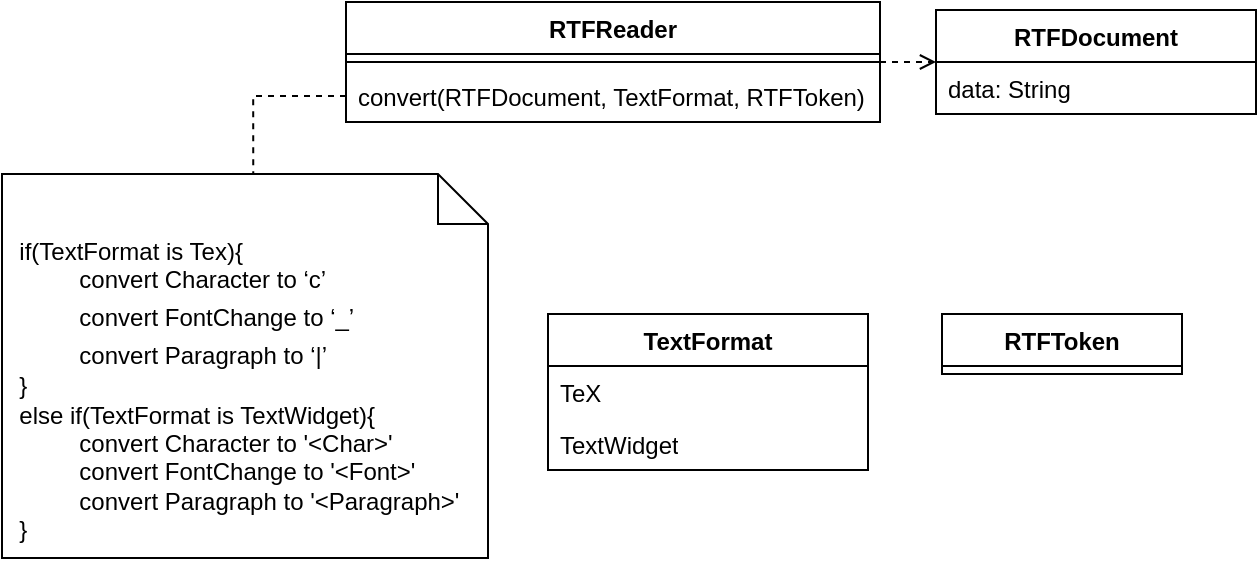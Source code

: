 <mxfile version="21.2.9" type="github" pages="2">
  <diagram name="initialDesign" id="O0G_r-xcLkvV23Vq3-Iy">
    <mxGraphModel dx="1050" dy="582" grid="0" gridSize="10" guides="1" tooltips="1" connect="1" arrows="1" fold="1" page="1" pageScale="1" pageWidth="850" pageHeight="1100" math="0" shadow="0">
      <root>
        <mxCell id="0" />
        <mxCell id="1" parent="0" />
        <mxCell id="eTXyXN_FoYmH8r40J368-11" style="edgeStyle=orthogonalEdgeStyle;rounded=0;orthogonalLoop=1;jettySize=auto;html=1;exitX=1;exitY=0.5;exitDx=0;exitDy=0;entryX=0;entryY=0.5;entryDx=0;entryDy=0;dashed=1;endArrow=open;endFill=0;" edge="1" parent="1" source="eTXyXN_FoYmH8r40J368-1" target="eTXyXN_FoYmH8r40J368-5">
          <mxGeometry relative="1" as="geometry" />
        </mxCell>
        <mxCell id="eTXyXN_FoYmH8r40J368-22" style="edgeStyle=orthogonalEdgeStyle;rounded=0;orthogonalLoop=1;jettySize=auto;html=1;exitX=0;exitY=0.5;exitDx=0;exitDy=0;dashed=1;endArrow=none;endFill=0;entryX=0.517;entryY=0.023;entryDx=0;entryDy=0;entryPerimeter=0;" edge="1" parent="1" source="eTXyXN_FoYmH8r40J368-4" target="eTXyXN_FoYmH8r40J368-21">
          <mxGeometry relative="1" as="geometry">
            <mxPoint x="129" y="220" as="targetPoint" />
          </mxGeometry>
        </mxCell>
        <mxCell id="eTXyXN_FoYmH8r40J368-1" value="RTFReader" style="swimlane;fontStyle=1;align=center;verticalAlign=top;childLayout=stackLayout;horizontal=1;startSize=26;horizontalStack=0;resizeParent=1;resizeParentMax=0;resizeLast=0;collapsible=1;marginBottom=0;whiteSpace=wrap;html=1;" vertex="1" parent="1">
          <mxGeometry x="221" y="143" width="267" height="60" as="geometry">
            <mxRectangle x="261" y="143" width="100" height="30" as="alternateBounds" />
          </mxGeometry>
        </mxCell>
        <mxCell id="eTXyXN_FoYmH8r40J368-3" value="" style="line;strokeWidth=1;fillColor=none;align=left;verticalAlign=middle;spacingTop=-1;spacingLeft=3;spacingRight=3;rotatable=0;labelPosition=right;points=[];portConstraint=eastwest;strokeColor=inherit;" vertex="1" parent="eTXyXN_FoYmH8r40J368-1">
          <mxGeometry y="26" width="267" height="8" as="geometry" />
        </mxCell>
        <mxCell id="eTXyXN_FoYmH8r40J368-4" value="convert(RTFDocument, TextFormat, RTFToken)" style="text;strokeColor=none;fillColor=none;align=left;verticalAlign=top;spacingLeft=4;spacingRight=4;overflow=hidden;rotatable=0;points=[[0,0.5],[1,0.5]];portConstraint=eastwest;whiteSpace=wrap;html=1;" vertex="1" parent="eTXyXN_FoYmH8r40J368-1">
          <mxGeometry y="34" width="267" height="26" as="geometry" />
        </mxCell>
        <mxCell id="eTXyXN_FoYmH8r40J368-5" value="RTFDocument" style="swimlane;fontStyle=1;align=center;verticalAlign=top;childLayout=stackLayout;horizontal=1;startSize=26;horizontalStack=0;resizeParent=1;resizeParentMax=0;resizeLast=0;collapsible=1;marginBottom=0;whiteSpace=wrap;html=1;" vertex="1" parent="1">
          <mxGeometry x="516" y="147" width="160" height="52" as="geometry">
            <mxRectangle x="370" y="165" width="120" height="30" as="alternateBounds" />
          </mxGeometry>
        </mxCell>
        <mxCell id="eTXyXN_FoYmH8r40J368-6" value="data: String" style="text;strokeColor=none;fillColor=none;align=left;verticalAlign=top;spacingLeft=4;spacingRight=4;overflow=hidden;rotatable=0;points=[[0,0.5],[1,0.5]];portConstraint=eastwest;whiteSpace=wrap;html=1;" vertex="1" parent="eTXyXN_FoYmH8r40J368-5">
          <mxGeometry y="26" width="160" height="26" as="geometry" />
        </mxCell>
        <mxCell id="eTXyXN_FoYmH8r40J368-12" value="TextFormat" style="swimlane;fontStyle=1;align=center;verticalAlign=top;childLayout=stackLayout;horizontal=1;startSize=26;horizontalStack=0;resizeParent=1;resizeParentMax=0;resizeLast=0;collapsible=1;marginBottom=0;whiteSpace=wrap;html=1;" vertex="1" parent="1">
          <mxGeometry x="322" y="299" width="160" height="78" as="geometry">
            <mxRectangle x="377" y="297" width="120" height="30" as="alternateBounds" />
          </mxGeometry>
        </mxCell>
        <mxCell id="eTXyXN_FoYmH8r40J368-13" value="TeX" style="text;strokeColor=none;fillColor=none;align=left;verticalAlign=top;spacingLeft=4;spacingRight=4;overflow=hidden;rotatable=0;points=[[0,0.5],[1,0.5]];portConstraint=eastwest;whiteSpace=wrap;html=1;" vertex="1" parent="eTXyXN_FoYmH8r40J368-12">
          <mxGeometry y="26" width="160" height="26" as="geometry" />
        </mxCell>
        <mxCell id="eTXyXN_FoYmH8r40J368-14" value="TextWidget" style="text;strokeColor=none;fillColor=none;align=left;verticalAlign=top;spacingLeft=4;spacingRight=4;overflow=hidden;rotatable=0;points=[[0,0.5],[1,0.5]];portConstraint=eastwest;whiteSpace=wrap;html=1;" vertex="1" parent="eTXyXN_FoYmH8r40J368-12">
          <mxGeometry y="52" width="160" height="26" as="geometry" />
        </mxCell>
        <mxCell id="eTXyXN_FoYmH8r40J368-21" value="&amp;nbsp; if(TextFormat is Tex){&lt;br&gt;&amp;nbsp; &amp;nbsp; &amp;nbsp; &amp;nbsp; &amp;nbsp; &amp;nbsp;convert Character&amp;nbsp;to ‘c’&lt;br&gt;&lt;span style=&quot;font-size: medium;&quot;&gt;&lt;/span&gt;&amp;nbsp; &amp;nbsp; &amp;nbsp; &amp;nbsp; &amp;nbsp; &amp;nbsp;convert FontChange&amp;nbsp;to ‘_’&lt;br&gt;&lt;span style=&quot;font-size: medium;&quot;&gt;&lt;/span&gt;&amp;nbsp; &amp;nbsp; &amp;nbsp; &amp;nbsp; &amp;nbsp; &amp;nbsp;convert Paragraph&amp;nbsp;to ‘|’&lt;span style=&quot;font-size: medium;&quot;&gt;&lt;/span&gt;&lt;br&gt;&lt;div style=&quot;&quot;&gt;&amp;nbsp; }&lt;/div&gt;&lt;div style=&quot;&quot;&gt;&amp;nbsp; else if(TextFormat is TextWidget){&lt;/div&gt;&lt;div style=&quot;&quot;&gt;&amp;nbsp; &amp;nbsp; &amp;nbsp; &amp;nbsp; &amp;nbsp; &amp;nbsp;convert Character&amp;nbsp;to &#39;&amp;lt;Char&amp;gt;&#39;&lt;/div&gt;&amp;nbsp; &amp;nbsp; &amp;nbsp; &amp;nbsp; &amp;nbsp; &amp;nbsp;convert FontChange&amp;nbsp;to &#39;&amp;lt;Font&amp;gt;&#39;&lt;br&gt;&amp;nbsp; &amp;nbsp; &amp;nbsp; &amp;nbsp; &amp;nbsp; &amp;nbsp;convert Paragraph&amp;nbsp;to &#39;&amp;lt;Paragraph&amp;gt;&#39;&lt;br&gt;&lt;span style=&quot;font-size: medium;&quot;&gt;&lt;/span&gt;&lt;div style=&quot;&quot;&gt;&amp;nbsp; }&lt;/div&gt;" style="shape=note2;boundedLbl=1;whiteSpace=wrap;html=1;size=25;verticalAlign=top;align=left;" vertex="1" parent="1">
          <mxGeometry x="49" y="229" width="243" height="192" as="geometry" />
        </mxCell>
        <mxCell id="Vct7IWjf2K8t1TpTTEv0-1" value="RTFToken" style="swimlane;fontStyle=1;align=center;verticalAlign=top;childLayout=stackLayout;horizontal=1;startSize=26;horizontalStack=0;resizeParent=1;resizeParentMax=0;resizeLast=0;collapsible=1;marginBottom=0;whiteSpace=wrap;html=1;" vertex="1" collapsed="1" parent="1">
          <mxGeometry x="519" y="299" width="120" height="30" as="geometry">
            <mxRectangle x="633" y="236" width="160" height="104" as="alternateBounds" />
          </mxGeometry>
        </mxCell>
        <mxCell id="Vct7IWjf2K8t1TpTTEv0-2" value="Character: String" style="text;strokeColor=none;fillColor=none;align=left;verticalAlign=top;spacingLeft=4;spacingRight=4;overflow=hidden;rotatable=0;points=[[0,0.5],[1,0.5]];portConstraint=eastwest;whiteSpace=wrap;html=1;" vertex="1" parent="Vct7IWjf2K8t1TpTTEv0-1">
          <mxGeometry y="26" width="160" height="26" as="geometry" />
        </mxCell>
        <mxCell id="Vct7IWjf2K8t1TpTTEv0-3" value="FontChange: String" style="text;strokeColor=none;fillColor=none;align=left;verticalAlign=top;spacingLeft=4;spacingRight=4;overflow=hidden;rotatable=0;points=[[0,0.5],[1,0.5]];portConstraint=eastwest;whiteSpace=wrap;html=1;" vertex="1" parent="Vct7IWjf2K8t1TpTTEv0-1">
          <mxGeometry y="52" width="160" height="26" as="geometry" />
        </mxCell>
        <mxCell id="Vct7IWjf2K8t1TpTTEv0-4" value="Paragraph: String" style="text;strokeColor=none;fillColor=none;align=left;verticalAlign=top;spacingLeft=4;spacingRight=4;overflow=hidden;rotatable=0;points=[[0,0.5],[1,0.5]];portConstraint=eastwest;whiteSpace=wrap;html=1;" vertex="1" parent="Vct7IWjf2K8t1TpTTEv0-1">
          <mxGeometry y="78" width="160" height="26" as="geometry" />
        </mxCell>
      </root>
    </mxGraphModel>
  </diagram>
  <diagram id="QQum5BAwwPmxUPZXqS6y" name="refactoredDesign">
    <mxGraphModel dx="1050" dy="582" grid="0" gridSize="10" guides="1" tooltips="1" connect="1" arrows="1" fold="1" page="1" pageScale="1" pageWidth="850" pageHeight="1100" math="0" shadow="0">
      <root>
        <mxCell id="0" />
        <mxCell id="1" parent="0" />
        <mxCell id="JhMXqLvKe_6De1wjjEH--1" style="edgeStyle=orthogonalEdgeStyle;rounded=0;orthogonalLoop=1;jettySize=auto;html=1;exitX=1;exitY=0.5;exitDx=0;exitDy=0;entryX=0;entryY=0.5;entryDx=0;entryDy=0;dashed=1;endArrow=open;endFill=0;" edge="1" parent="1" source="JhMXqLvKe_6De1wjjEH--28" target="JhMXqLvKe_6De1wjjEH--7">
          <mxGeometry relative="1" as="geometry">
            <mxPoint x="427" y="173" as="sourcePoint" />
          </mxGeometry>
        </mxCell>
        <mxCell id="JhMXqLvKe_6De1wjjEH--2" style="edgeStyle=orthogonalEdgeStyle;rounded=0;orthogonalLoop=1;jettySize=auto;html=1;exitX=0.5;exitY=1;exitDx=0;exitDy=0;entryX=0;entryY=0.5;entryDx=0;entryDy=0;endArrow=open;endFill=0;" edge="1" parent="1" source="JhMXqLvKe_6De1wjjEH--28" target="JhMXqLvKe_6De1wjjEH--25">
          <mxGeometry relative="1" as="geometry">
            <mxPoint x="324" y="203" as="sourcePoint" />
            <mxPoint x="481" y="319" as="targetPoint" />
          </mxGeometry>
        </mxCell>
        <mxCell id="JhMXqLvKe_6De1wjjEH--3" style="edgeStyle=orthogonalEdgeStyle;rounded=0;orthogonalLoop=1;jettySize=auto;html=1;dashed=1;endArrow=none;endFill=0;entryX=0.517;entryY=0.023;entryDx=0;entryDy=0;entryPerimeter=0;exitX=0;exitY=0.5;exitDx=0;exitDy=0;" edge="1" parent="1" source="JhMXqLvKe_6De1wjjEH--31" target="JhMXqLvKe_6De1wjjEH--14">
          <mxGeometry relative="1" as="geometry">
            <mxPoint x="129" y="220" as="targetPoint" />
            <mxPoint x="144" y="125" as="sourcePoint" />
          </mxGeometry>
        </mxCell>
        <mxCell id="JhMXqLvKe_6De1wjjEH--7" value="RTFDocument" style="swimlane;fontStyle=1;align=center;verticalAlign=top;childLayout=stackLayout;horizontal=1;startSize=26;horizontalStack=0;resizeParent=1;resizeParentMax=0;resizeLast=0;collapsible=1;marginBottom=0;whiteSpace=wrap;html=1;" vertex="1" parent="1">
          <mxGeometry x="497" y="116" width="160" height="52" as="geometry">
            <mxRectangle x="370" y="165" width="120" height="30" as="alternateBounds" />
          </mxGeometry>
        </mxCell>
        <mxCell id="JhMXqLvKe_6De1wjjEH--8" value="data: String" style="text;strokeColor=none;fillColor=none;align=left;verticalAlign=top;spacingLeft=4;spacingRight=4;overflow=hidden;rotatable=0;points=[[0,0.5],[1,0.5]];portConstraint=eastwest;whiteSpace=wrap;html=1;" vertex="1" parent="JhMXqLvKe_6De1wjjEH--7">
          <mxGeometry y="26" width="160" height="26" as="geometry" />
        </mxCell>
        <mxCell id="JhMXqLvKe_6De1wjjEH--14" value="&amp;nbsp; if(converter.containsKey(TextFormat)){&lt;br&gt;&amp;nbsp; &amp;nbsp; &amp;nbsp; &amp;nbsp; converter.get(TextFormat).convert();&lt;br&gt;&lt;div style=&quot;&quot;&gt;&amp;nbsp; }&lt;/div&gt;&lt;div style=&quot;&quot;&gt;&amp;nbsp; else {&lt;/div&gt;&lt;div style=&quot;&quot;&gt;&amp;nbsp; &amp;nbsp; &amp;nbsp; &amp;nbsp; print(&quot;RTF Reader does not provide&amp;nbsp;&lt;/div&gt;&lt;div style=&quot;&quot;&gt;&amp;nbsp; &amp;nbsp; &amp;nbsp; &amp;nbsp; this kind of text format conversion.&quot;);&lt;/div&gt;&lt;div style=&quot;&quot;&gt;&amp;nbsp; }&lt;/div&gt;" style="shape=note2;boundedLbl=1;whiteSpace=wrap;html=1;size=25;verticalAlign=top;align=left;" vertex="1" parent="1">
          <mxGeometry x="35" y="225" width="239" height="144" as="geometry" />
        </mxCell>
        <mxCell id="JhMXqLvKe_6De1wjjEH--26" style="edgeStyle=orthogonalEdgeStyle;rounded=0;orthogonalLoop=1;jettySize=auto;html=1;exitX=0.5;exitY=0;exitDx=0;exitDy=0;entryX=0.5;entryY=1;entryDx=0;entryDy=0;dashed=1;endArrow=block;endFill=0;" edge="1" parent="1" source="JhMXqLvKe_6De1wjjEH--15" target="JhMXqLvKe_6De1wjjEH--25">
          <mxGeometry relative="1" as="geometry" />
        </mxCell>
        <mxCell id="JhMXqLvKe_6De1wjjEH--15" value="TexConverter" style="swimlane;fontStyle=1;align=center;verticalAlign=top;childLayout=stackLayout;horizontal=1;startSize=26;horizontalStack=0;resizeParent=1;resizeParentMax=0;resizeLast=0;collapsible=1;marginBottom=0;whiteSpace=wrap;html=1;" vertex="1" parent="1">
          <mxGeometry x="289.5" y="419" width="160" height="52" as="geometry">
            <mxRectangle x="370" y="300" width="120" height="30" as="alternateBounds" />
          </mxGeometry>
        </mxCell>
        <mxCell id="JhMXqLvKe_6De1wjjEH--16" value="convert(RTFDocument)" style="text;strokeColor=none;fillColor=none;align=left;verticalAlign=top;spacingLeft=4;spacingRight=4;overflow=hidden;rotatable=0;points=[[0,0.5],[1,0.5]];portConstraint=eastwest;whiteSpace=wrap;html=1;" vertex="1" parent="JhMXqLvKe_6De1wjjEH--15">
          <mxGeometry y="26" width="160" height="26" as="geometry" />
        </mxCell>
        <mxCell id="JhMXqLvKe_6De1wjjEH--27" style="edgeStyle=orthogonalEdgeStyle;rounded=0;orthogonalLoop=1;jettySize=auto;html=1;exitX=0.5;exitY=0;exitDx=0;exitDy=0;entryX=0.5;entryY=1;entryDx=0;entryDy=0;endArrow=block;endFill=0;dashed=1;" edge="1" parent="1" source="JhMXqLvKe_6De1wjjEH--18" target="JhMXqLvKe_6De1wjjEH--25">
          <mxGeometry relative="1" as="geometry" />
        </mxCell>
        <mxCell id="JhMXqLvKe_6De1wjjEH--18" value="TextWidgetConverter" style="swimlane;fontStyle=1;align=center;verticalAlign=top;childLayout=stackLayout;horizontal=1;startSize=26;horizontalStack=0;resizeParent=1;resizeParentMax=0;resizeLast=0;collapsible=1;marginBottom=0;whiteSpace=wrap;html=1;" vertex="1" parent="1">
          <mxGeometry x="499.5" y="419" width="160" height="52" as="geometry">
            <mxRectangle x="370" y="300" width="120" height="30" as="alternateBounds" />
          </mxGeometry>
        </mxCell>
        <mxCell id="JhMXqLvKe_6De1wjjEH--19" value="convert(RTFDocument)" style="text;strokeColor=none;fillColor=none;align=left;verticalAlign=top;spacingLeft=4;spacingRight=4;overflow=hidden;rotatable=0;points=[[0,0.5],[1,0.5]];portConstraint=eastwest;whiteSpace=wrap;html=1;" vertex="1" parent="JhMXqLvKe_6De1wjjEH--18">
          <mxGeometry y="26" width="160" height="26" as="geometry" />
        </mxCell>
        <mxCell id="3UTdzjkS1olrKLx2e793-6" style="edgeStyle=orthogonalEdgeStyle;rounded=0;orthogonalLoop=1;jettySize=auto;html=1;exitX=1;exitY=0.5;exitDx=0;exitDy=0;entryX=0;entryY=0.5;entryDx=0;entryDy=0;endArrow=open;endFill=0;dashed=1;" edge="1" parent="1" source="JhMXqLvKe_6De1wjjEH--25" target="3UTdzjkS1olrKLx2e793-1">
          <mxGeometry relative="1" as="geometry" />
        </mxCell>
        <mxCell id="JhMXqLvKe_6De1wjjEH--25" value="&lt;p style=&quot;margin:0px;margin-top:4px;text-align:center;&quot;&gt;&lt;i&gt;&amp;lt;&amp;lt;Interface&amp;gt;&amp;gt;&lt;/i&gt;&lt;br&gt;&lt;b&gt;TextFormatConverter&lt;/b&gt;&lt;/p&gt;&lt;hr size=&quot;1&quot;&gt;&lt;p style=&quot;margin:0px;margin-left:4px;&quot;&gt;&lt;i&gt;convert()&lt;/i&gt;&lt;/p&gt;" style="verticalAlign=top;align=left;overflow=fill;fontSize=12;fontFamily=Helvetica;html=1;whiteSpace=wrap;" vertex="1" parent="1">
          <mxGeometry x="395" y="276" width="159" height="67" as="geometry" />
        </mxCell>
        <mxCell id="JhMXqLvKe_6De1wjjEH--28" value="RTFReader" style="swimlane;fontStyle=1;align=center;verticalAlign=top;childLayout=stackLayout;horizontal=1;startSize=26;horizontalStack=0;resizeParent=1;resizeParentMax=0;resizeLast=0;collapsible=1;marginBottom=0;whiteSpace=wrap;html=1;" vertex="1" parent="1">
          <mxGeometry x="182" y="99" width="267" height="86" as="geometry">
            <mxRectangle x="155" y="73" width="99" height="26" as="alternateBounds" />
          </mxGeometry>
        </mxCell>
        <mxCell id="JhMXqLvKe_6De1wjjEH--29" value="converter: Map&amp;lt;String, TextFormatConverter&amp;gt;" style="text;strokeColor=none;fillColor=none;align=left;verticalAlign=top;spacingLeft=4;spacingRight=4;overflow=hidden;rotatable=0;points=[[0,0.5],[1,0.5]];portConstraint=eastwest;whiteSpace=wrap;html=1;" vertex="1" parent="JhMXqLvKe_6De1wjjEH--28">
          <mxGeometry y="26" width="267" height="26" as="geometry" />
        </mxCell>
        <mxCell id="JhMXqLvKe_6De1wjjEH--30" value="" style="line;strokeWidth=1;fillColor=none;align=left;verticalAlign=middle;spacingTop=-1;spacingLeft=3;spacingRight=3;rotatable=0;labelPosition=right;points=[];portConstraint=eastwest;strokeColor=inherit;" vertex="1" parent="JhMXqLvKe_6De1wjjEH--28">
          <mxGeometry y="52" width="267" height="8" as="geometry" />
        </mxCell>
        <mxCell id="JhMXqLvKe_6De1wjjEH--31" value="convert(RTFDocument, TextFormat)" style="text;strokeColor=none;fillColor=none;align=left;verticalAlign=top;spacingLeft=4;spacingRight=4;overflow=hidden;rotatable=0;points=[[0,0.5],[1,0.5]];portConstraint=eastwest;whiteSpace=wrap;html=1;" vertex="1" parent="JhMXqLvKe_6De1wjjEH--28">
          <mxGeometry y="60" width="267" height="26" as="geometry" />
        </mxCell>
        <mxCell id="JhMXqLvKe_6De1wjjEH--32" value="&amp;nbsp;for(c in RTFDocument.data){&lt;br&gt;&amp;nbsp; &amp;nbsp; &amp;nbsp;if(c.equals(RTFToken.Character){&lt;br&gt;&amp;nbsp; &amp;nbsp; &amp;nbsp; &amp;nbsp; &amp;nbsp; &amp;nbsp;res.add(&#39;c&#39;);&lt;br&gt;&amp;nbsp; &amp;nbsp; &amp;nbsp;}&lt;br&gt;&amp;nbsp; &amp;nbsp; &amp;nbsp;else if(c.equals(RTFToken.FontChange){&lt;br&gt;&amp;nbsp; &amp;nbsp; &amp;nbsp; &amp;nbsp; &amp;nbsp; &amp;nbsp;res.add(&#39;_&#39;);&lt;br&gt;&amp;nbsp; &amp;nbsp; &amp;nbsp;}&lt;br&gt;&amp;nbsp; &amp;nbsp; &amp;nbsp;else if(c.equals(RTFToken.Paragraph){&lt;br style=&quot;border-color: var(--border-color);&quot;&gt;&amp;nbsp; &amp;nbsp; &amp;nbsp; &amp;nbsp; &amp;nbsp; &amp;nbsp;res.add(‘|’);&lt;br&gt;&amp;nbsp; &amp;nbsp; &amp;nbsp;}" style="shape=note2;boundedLbl=1;whiteSpace=wrap;html=1;size=25;verticalAlign=top;align=left;" vertex="1" parent="1">
          <mxGeometry x="47.5" y="478" width="242" height="185" as="geometry" />
        </mxCell>
        <mxCell id="3UTdzjkS1olrKLx2e793-1" value="RTFToken" style="swimlane;fontStyle=1;align=center;verticalAlign=top;childLayout=stackLayout;horizontal=1;startSize=26;horizontalStack=0;resizeParent=1;resizeParentMax=0;resizeLast=0;collapsible=1;marginBottom=0;whiteSpace=wrap;html=1;" vertex="1" parent="1">
          <mxGeometry x="639" y="257.5" width="160" height="104" as="geometry">
            <mxRectangle x="639" y="252" width="120" height="30" as="alternateBounds" />
          </mxGeometry>
        </mxCell>
        <mxCell id="3UTdzjkS1olrKLx2e793-2" value="Character: String" style="text;strokeColor=none;fillColor=none;align=left;verticalAlign=top;spacingLeft=4;spacingRight=4;overflow=hidden;rotatable=0;points=[[0,0.5],[1,0.5]];portConstraint=eastwest;whiteSpace=wrap;html=1;" vertex="1" parent="3UTdzjkS1olrKLx2e793-1">
          <mxGeometry y="26" width="160" height="26" as="geometry" />
        </mxCell>
        <mxCell id="3UTdzjkS1olrKLx2e793-3" value="FontChange: String" style="text;strokeColor=none;fillColor=none;align=left;verticalAlign=top;spacingLeft=4;spacingRight=4;overflow=hidden;rotatable=0;points=[[0,0.5],[1,0.5]];portConstraint=eastwest;whiteSpace=wrap;html=1;" vertex="1" parent="3UTdzjkS1olrKLx2e793-1">
          <mxGeometry y="52" width="160" height="26" as="geometry" />
        </mxCell>
        <mxCell id="3UTdzjkS1olrKLx2e793-4" value="Paragraph: String" style="text;strokeColor=none;fillColor=none;align=left;verticalAlign=top;spacingLeft=4;spacingRight=4;overflow=hidden;rotatable=0;points=[[0,0.5],[1,0.5]];portConstraint=eastwest;whiteSpace=wrap;html=1;" vertex="1" parent="3UTdzjkS1olrKLx2e793-1">
          <mxGeometry y="78" width="160" height="26" as="geometry" />
        </mxCell>
        <mxCell id="3UTdzjkS1olrKLx2e793-7" style="edgeStyle=orthogonalEdgeStyle;rounded=0;orthogonalLoop=1;jettySize=auto;html=1;exitX=0;exitY=0.5;exitDx=0;exitDy=0;entryX=0.5;entryY=0;entryDx=0;entryDy=0;entryPerimeter=0;" edge="1" parent="1" source="JhMXqLvKe_6De1wjjEH--16" target="JhMXqLvKe_6De1wjjEH--32">
          <mxGeometry relative="1" as="geometry" />
        </mxCell>
      </root>
    </mxGraphModel>
  </diagram>
</mxfile>

